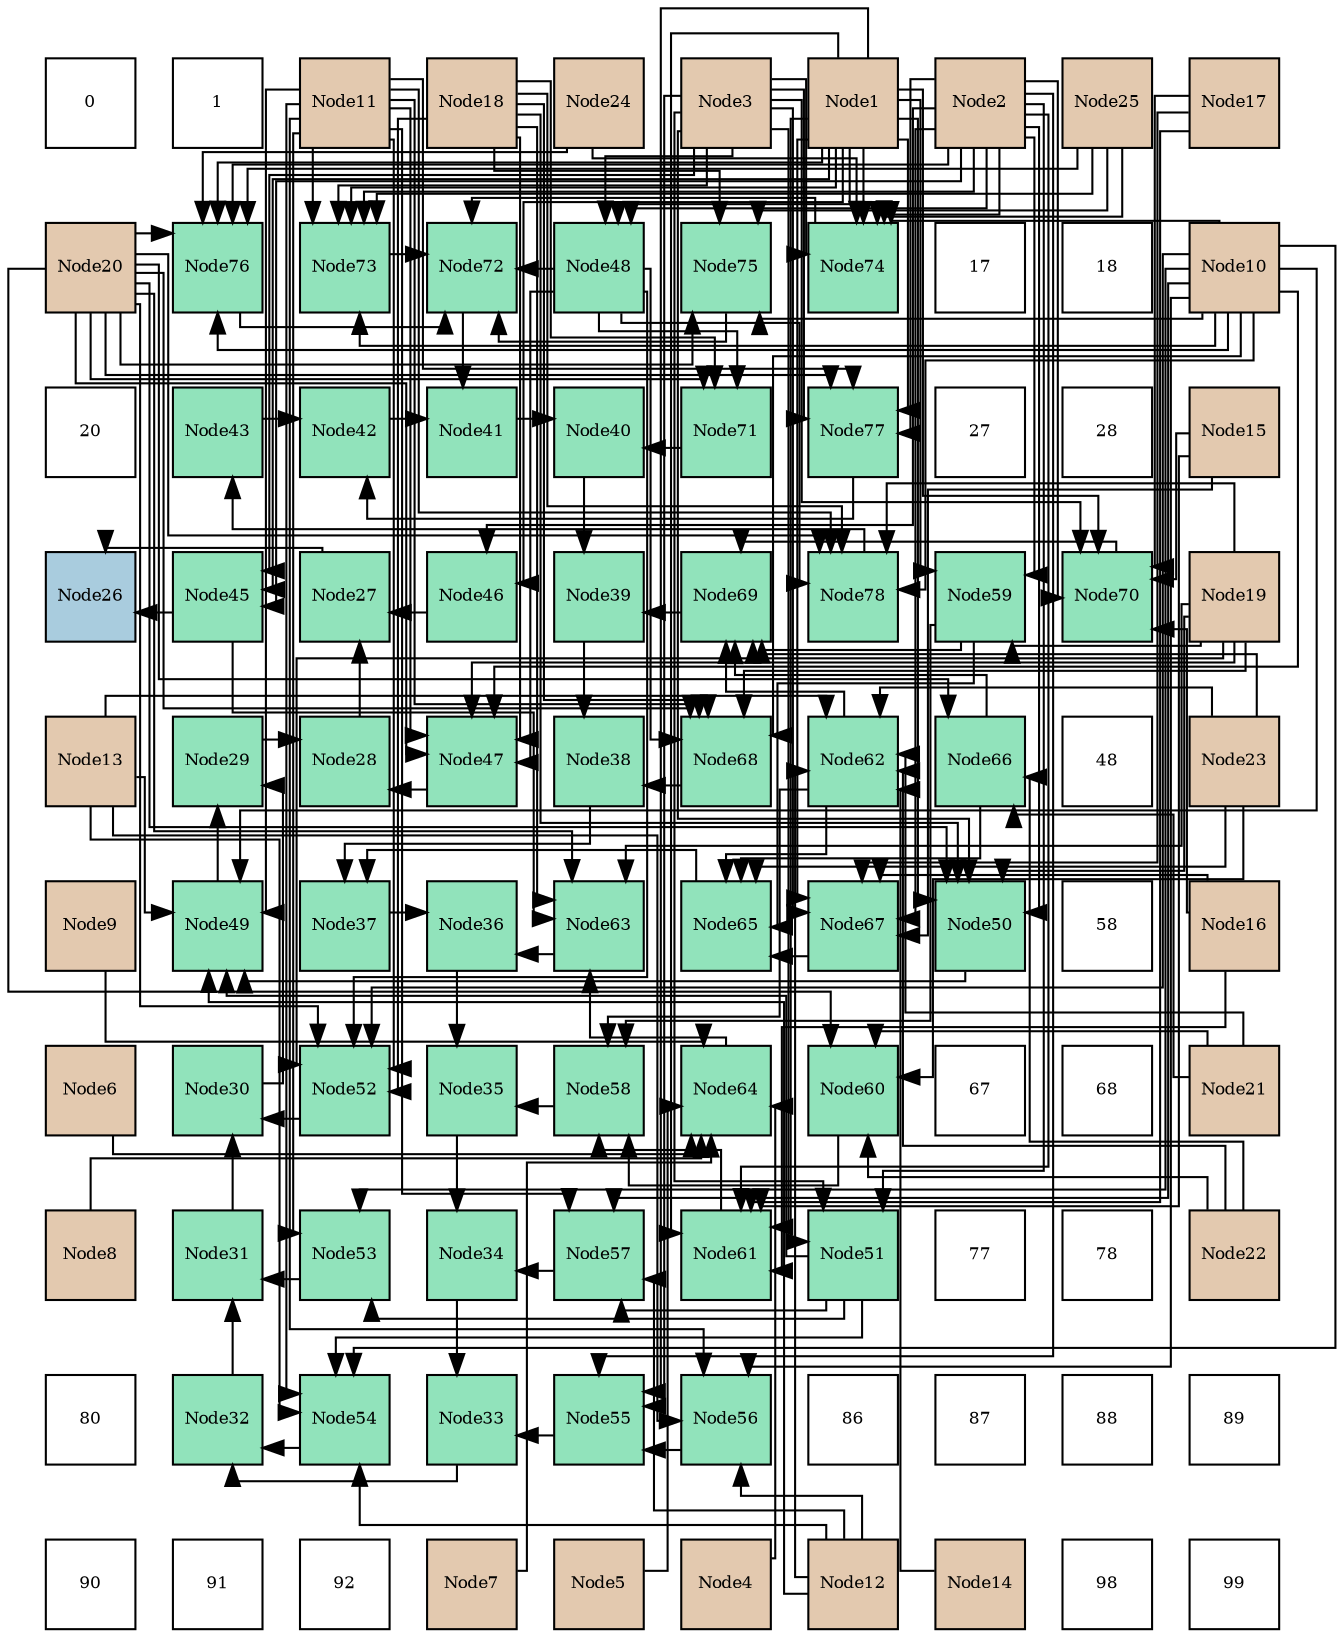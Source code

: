 digraph layout{
 rankdir=TB;
 splines=ortho;
 node [style=filled shape=square fixedsize=true width=0.6];
0[label="0", fontsize=8, fillcolor="#ffffff"];
1[label="1", fontsize=8, fillcolor="#ffffff"];
2[label="Node11", fontsize=8, fillcolor="#e3c9af"];
3[label="Node18", fontsize=8, fillcolor="#e3c9af"];
4[label="Node24", fontsize=8, fillcolor="#e3c9af"];
5[label="Node3", fontsize=8, fillcolor="#e3c9af"];
6[label="Node1", fontsize=8, fillcolor="#e3c9af"];
7[label="Node2", fontsize=8, fillcolor="#e3c9af"];
8[label="Node25", fontsize=8, fillcolor="#e3c9af"];
9[label="Node17", fontsize=8, fillcolor="#e3c9af"];
10[label="Node20", fontsize=8, fillcolor="#e3c9af"];
11[label="Node76", fontsize=8, fillcolor="#91e3bb"];
12[label="Node73", fontsize=8, fillcolor="#91e3bb"];
13[label="Node72", fontsize=8, fillcolor="#91e3bb"];
14[label="Node48", fontsize=8, fillcolor="#91e3bb"];
15[label="Node75", fontsize=8, fillcolor="#91e3bb"];
16[label="Node74", fontsize=8, fillcolor="#91e3bb"];
17[label="17", fontsize=8, fillcolor="#ffffff"];
18[label="18", fontsize=8, fillcolor="#ffffff"];
19[label="Node10", fontsize=8, fillcolor="#e3c9af"];
20[label="20", fontsize=8, fillcolor="#ffffff"];
21[label="Node43", fontsize=8, fillcolor="#91e3bb"];
22[label="Node42", fontsize=8, fillcolor="#91e3bb"];
23[label="Node41", fontsize=8, fillcolor="#91e3bb"];
24[label="Node40", fontsize=8, fillcolor="#91e3bb"];
25[label="Node71", fontsize=8, fillcolor="#91e3bb"];
26[label="Node77", fontsize=8, fillcolor="#91e3bb"];
27[label="27", fontsize=8, fillcolor="#ffffff"];
28[label="28", fontsize=8, fillcolor="#ffffff"];
29[label="Node15", fontsize=8, fillcolor="#e3c9af"];
30[label="Node26", fontsize=8, fillcolor="#a9ccde"];
31[label="Node45", fontsize=8, fillcolor="#91e3bb"];
32[label="Node27", fontsize=8, fillcolor="#91e3bb"];
33[label="Node46", fontsize=8, fillcolor="#91e3bb"];
34[label="Node39", fontsize=8, fillcolor="#91e3bb"];
35[label="Node69", fontsize=8, fillcolor="#91e3bb"];
36[label="Node78", fontsize=8, fillcolor="#91e3bb"];
37[label="Node59", fontsize=8, fillcolor="#91e3bb"];
38[label="Node70", fontsize=8, fillcolor="#91e3bb"];
39[label="Node19", fontsize=8, fillcolor="#e3c9af"];
40[label="Node13", fontsize=8, fillcolor="#e3c9af"];
41[label="Node29", fontsize=8, fillcolor="#91e3bb"];
42[label="Node28", fontsize=8, fillcolor="#91e3bb"];
43[label="Node47", fontsize=8, fillcolor="#91e3bb"];
44[label="Node38", fontsize=8, fillcolor="#91e3bb"];
45[label="Node68", fontsize=8, fillcolor="#91e3bb"];
46[label="Node62", fontsize=8, fillcolor="#91e3bb"];
47[label="Node66", fontsize=8, fillcolor="#91e3bb"];
48[label="48", fontsize=8, fillcolor="#ffffff"];
49[label="Node23", fontsize=8, fillcolor="#e3c9af"];
50[label="Node9", fontsize=8, fillcolor="#e3c9af"];
51[label="Node49", fontsize=8, fillcolor="#91e3bb"];
52[label="Node37", fontsize=8, fillcolor="#91e3bb"];
53[label="Node36", fontsize=8, fillcolor="#91e3bb"];
54[label="Node63", fontsize=8, fillcolor="#91e3bb"];
55[label="Node65", fontsize=8, fillcolor="#91e3bb"];
56[label="Node67", fontsize=8, fillcolor="#91e3bb"];
57[label="Node50", fontsize=8, fillcolor="#91e3bb"];
58[label="58", fontsize=8, fillcolor="#ffffff"];
59[label="Node16", fontsize=8, fillcolor="#e3c9af"];
60[label="Node6", fontsize=8, fillcolor="#e3c9af"];
61[label="Node30", fontsize=8, fillcolor="#91e3bb"];
62[label="Node52", fontsize=8, fillcolor="#91e3bb"];
63[label="Node35", fontsize=8, fillcolor="#91e3bb"];
64[label="Node58", fontsize=8, fillcolor="#91e3bb"];
65[label="Node64", fontsize=8, fillcolor="#91e3bb"];
66[label="Node60", fontsize=8, fillcolor="#91e3bb"];
67[label="67", fontsize=8, fillcolor="#ffffff"];
68[label="68", fontsize=8, fillcolor="#ffffff"];
69[label="Node21", fontsize=8, fillcolor="#e3c9af"];
70[label="Node8", fontsize=8, fillcolor="#e3c9af"];
71[label="Node31", fontsize=8, fillcolor="#91e3bb"];
72[label="Node53", fontsize=8, fillcolor="#91e3bb"];
73[label="Node34", fontsize=8, fillcolor="#91e3bb"];
74[label="Node57", fontsize=8, fillcolor="#91e3bb"];
75[label="Node61", fontsize=8, fillcolor="#91e3bb"];
76[label="Node51", fontsize=8, fillcolor="#91e3bb"];
77[label="77", fontsize=8, fillcolor="#ffffff"];
78[label="78", fontsize=8, fillcolor="#ffffff"];
79[label="Node22", fontsize=8, fillcolor="#e3c9af"];
80[label="80", fontsize=8, fillcolor="#ffffff"];
81[label="Node32", fontsize=8, fillcolor="#91e3bb"];
82[label="Node54", fontsize=8, fillcolor="#91e3bb"];
83[label="Node33", fontsize=8, fillcolor="#91e3bb"];
84[label="Node55", fontsize=8, fillcolor="#91e3bb"];
85[label="Node56", fontsize=8, fillcolor="#91e3bb"];
86[label="86", fontsize=8, fillcolor="#ffffff"];
87[label="87", fontsize=8, fillcolor="#ffffff"];
88[label="88", fontsize=8, fillcolor="#ffffff"];
89[label="89", fontsize=8, fillcolor="#ffffff"];
90[label="90", fontsize=8, fillcolor="#ffffff"];
91[label="91", fontsize=8, fillcolor="#ffffff"];
92[label="92", fontsize=8, fillcolor="#ffffff"];
93[label="Node7", fontsize=8, fillcolor="#e3c9af"];
94[label="Node5", fontsize=8, fillcolor="#e3c9af"];
95[label="Node4", fontsize=8, fillcolor="#e3c9af"];
96[label="Node12", fontsize=8, fillcolor="#e3c9af"];
97[label="Node14", fontsize=8, fillcolor="#e3c9af"];
98[label="98", fontsize=8, fillcolor="#ffffff"];
99[label="99", fontsize=8, fillcolor="#ffffff"];
edge [constraint=false, style=vis];32 -> 30;
31 -> 30;
42 -> 32;
33 -> 32;
41 -> 42;
43 -> 42;
61 -> 41;
51 -> 41;
71 -> 61;
62 -> 61;
81 -> 71;
72 -> 71;
83 -> 81;
82 -> 81;
73 -> 83;
84 -> 83;
63 -> 73;
74 -> 73;
53 -> 63;
64 -> 63;
52 -> 53;
54 -> 53;
44 -> 52;
55 -> 52;
34 -> 44;
45 -> 44;
24 -> 34;
35 -> 34;
23 -> 24;
25 -> 24;
22 -> 23;
13 -> 23;
21 -> 22;
26 -> 22;
36 -> 21;
14 -> 43;
19 -> 43;
2 -> 43;
3 -> 43;
39 -> 43;
10 -> 43;
57 -> 51;
76 -> 51;
19 -> 51;
2 -> 51;
96 -> 51;
40 -> 51;
14 -> 62;
19 -> 62;
2 -> 62;
3 -> 62;
39 -> 62;
10 -> 62;
76 -> 72;
19 -> 72;
2 -> 72;
76 -> 82;
19 -> 82;
2 -> 82;
96 -> 82;
40 -> 82;
85 -> 84;
6 -> 84;
7 -> 84;
5 -> 84;
76 -> 74;
19 -> 74;
2 -> 74;
96 -> 74;
37 -> 64;
66 -> 64;
75 -> 64;
46 -> 64;
31 -> 54;
65 -> 54;
3 -> 54;
39 -> 54;
10 -> 54;
37 -> 55;
46 -> 55;
47 -> 55;
56 -> 55;
49 -> 55;
14 -> 45;
19 -> 45;
2 -> 45;
3 -> 45;
39 -> 45;
10 -> 45;
37 -> 35;
46 -> 35;
47 -> 35;
38 -> 35;
49 -> 35;
14 -> 25;
3 -> 25;
10 -> 25;
14 -> 13;
12 -> 13;
16 -> 13;
15 -> 13;
11 -> 13;
14 -> 36;
19 -> 36;
2 -> 36;
3 -> 36;
39 -> 36;
10 -> 36;
6 -> 31;
7 -> 31;
5 -> 31;
6 -> 33;
7 -> 33;
6 -> 14;
7 -> 14;
5 -> 14;
6 -> 57;
7 -> 57;
5 -> 57;
3 -> 57;
39 -> 57;
10 -> 57;
6 -> 76;
7 -> 76;
5 -> 76;
19 -> 85;
2 -> 85;
96 -> 85;
40 -> 85;
6 -> 37;
7 -> 37;
39 -> 37;
10 -> 66;
69 -> 66;
79 -> 66;
49 -> 66;
6 -> 75;
7 -> 75;
5 -> 75;
29 -> 75;
59 -> 75;
9 -> 75;
96 -> 46;
40 -> 46;
97 -> 46;
69 -> 46;
79 -> 46;
49 -> 46;
95 -> 65;
94 -> 65;
60 -> 65;
93 -> 65;
70 -> 65;
50 -> 65;
10 -> 47;
69 -> 47;
79 -> 47;
6 -> 56;
7 -> 56;
5 -> 56;
29 -> 56;
59 -> 56;
9 -> 56;
6 -> 38;
7 -> 38;
5 -> 38;
29 -> 38;
59 -> 38;
9 -> 38;
6 -> 12;
7 -> 12;
5 -> 12;
19 -> 12;
2 -> 12;
8 -> 12;
6 -> 16;
7 -> 16;
5 -> 16;
19 -> 16;
4 -> 16;
8 -> 16;
19 -> 15;
3 -> 15;
10 -> 15;
8 -> 15;
6 -> 11;
7 -> 11;
19 -> 11;
10 -> 11;
4 -> 11;
8 -> 11;
6 -> 26;
7 -> 26;
5 -> 26;
2 -> 26;
10 -> 26;
edge [constraint=true, style=invis];
0 -> 10 -> 20 -> 30 -> 40 -> 50 -> 60 -> 70 -> 80 -> 90;
1 -> 11 -> 21 -> 31 -> 41 -> 51 -> 61 -> 71 -> 81 -> 91;
2 -> 12 -> 22 -> 32 -> 42 -> 52 -> 62 -> 72 -> 82 -> 92;
3 -> 13 -> 23 -> 33 -> 43 -> 53 -> 63 -> 73 -> 83 -> 93;
4 -> 14 -> 24 -> 34 -> 44 -> 54 -> 64 -> 74 -> 84 -> 94;
5 -> 15 -> 25 -> 35 -> 45 -> 55 -> 65 -> 75 -> 85 -> 95;
6 -> 16 -> 26 -> 36 -> 46 -> 56 -> 66 -> 76 -> 86 -> 96;
7 -> 17 -> 27 -> 37 -> 47 -> 57 -> 67 -> 77 -> 87 -> 97;
8 -> 18 -> 28 -> 38 -> 48 -> 58 -> 68 -> 78 -> 88 -> 98;
9 -> 19 -> 29 -> 39 -> 49 -> 59 -> 69 -> 79 -> 89 -> 99;
rank = same {0 -> 1 -> 2 -> 3 -> 4 -> 5 -> 6 -> 7 -> 8 -> 9};
rank = same {10 -> 11 -> 12 -> 13 -> 14 -> 15 -> 16 -> 17 -> 18 -> 19};
rank = same {20 -> 21 -> 22 -> 23 -> 24 -> 25 -> 26 -> 27 -> 28 -> 29};
rank = same {30 -> 31 -> 32 -> 33 -> 34 -> 35 -> 36 -> 37 -> 38 -> 39};
rank = same {40 -> 41 -> 42 -> 43 -> 44 -> 45 -> 46 -> 47 -> 48 -> 49};
rank = same {50 -> 51 -> 52 -> 53 -> 54 -> 55 -> 56 -> 57 -> 58 -> 59};
rank = same {60 -> 61 -> 62 -> 63 -> 64 -> 65 -> 66 -> 67 -> 68 -> 69};
rank = same {70 -> 71 -> 72 -> 73 -> 74 -> 75 -> 76 -> 77 -> 78 -> 79};
rank = same {80 -> 81 -> 82 -> 83 -> 84 -> 85 -> 86 -> 87 -> 88 -> 89};
rank = same {90 -> 91 -> 92 -> 93 -> 94 -> 95 -> 96 -> 97 -> 98 -> 99};
}